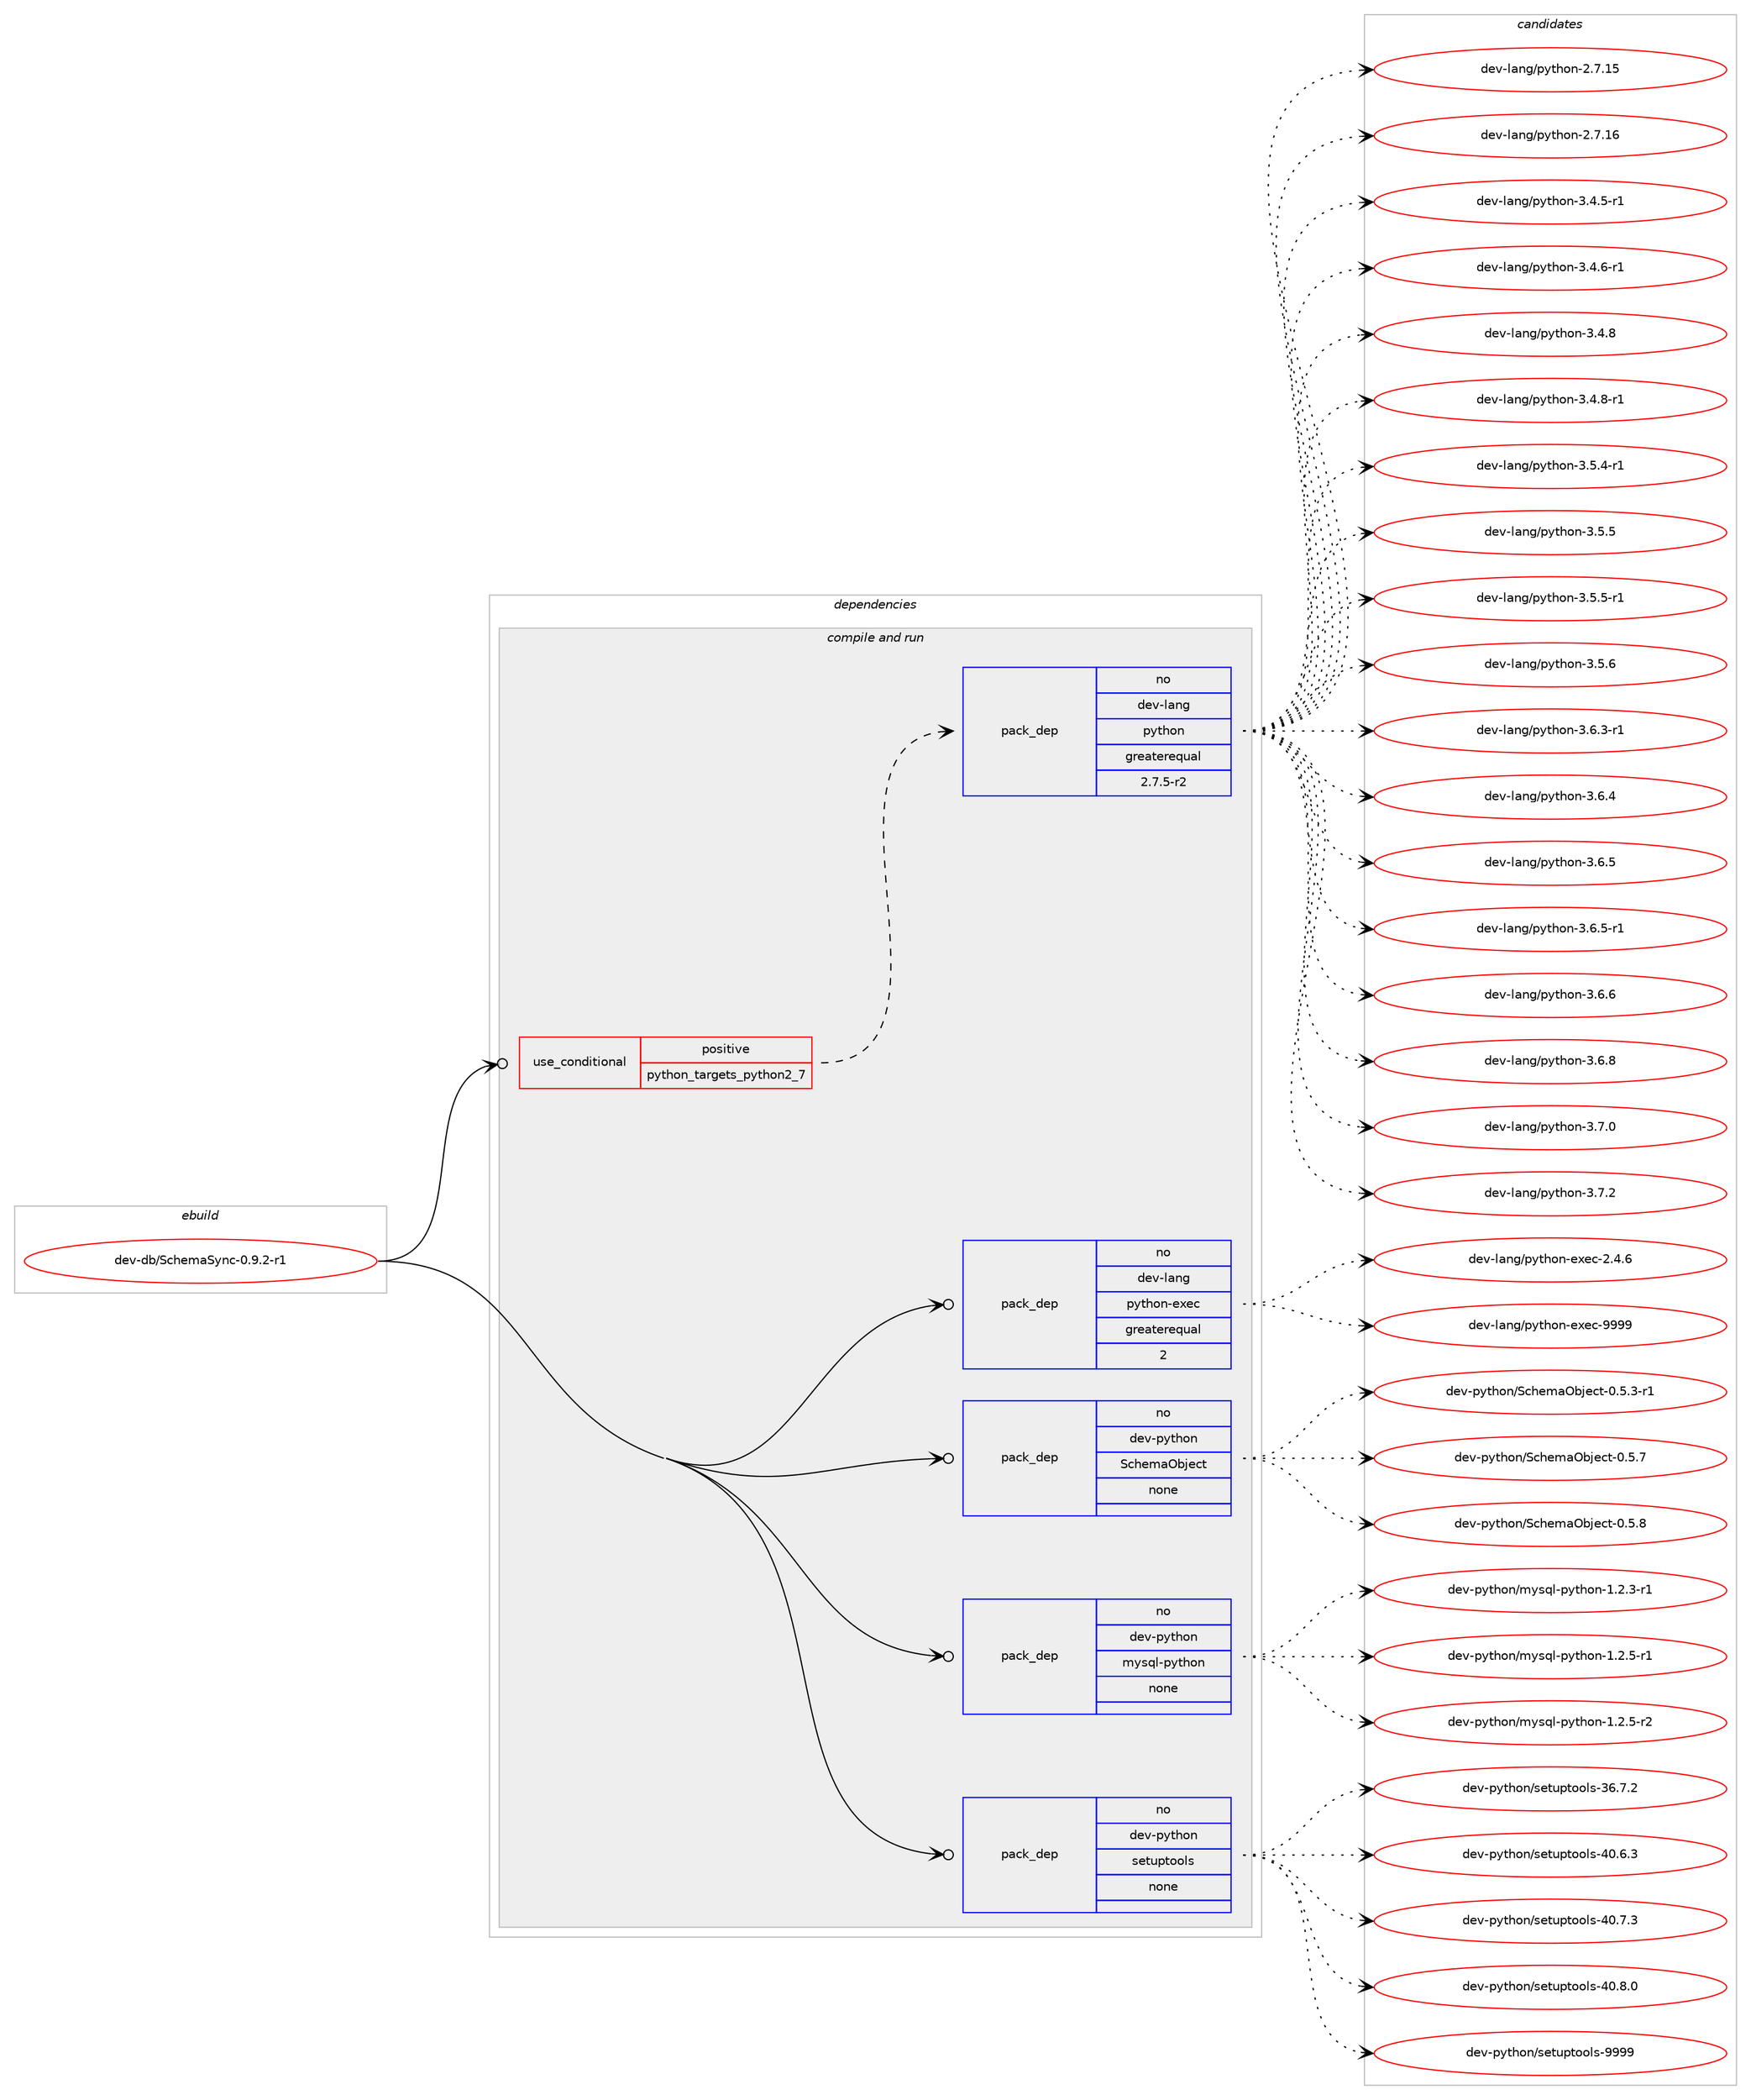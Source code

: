 digraph prolog {

# *************
# Graph options
# *************

newrank=true;
concentrate=true;
compound=true;
graph [rankdir=LR,fontname=Helvetica,fontsize=10,ranksep=1.5];#, ranksep=2.5, nodesep=0.2];
edge  [arrowhead=vee];
node  [fontname=Helvetica,fontsize=10];

# **********
# The ebuild
# **********

subgraph cluster_leftcol {
color=gray;
rank=same;
label=<<i>ebuild</i>>;
id [label="dev-db/SchemaSync-0.9.2-r1", color=red, width=4, href="../dev-db/SchemaSync-0.9.2-r1.svg"];
}

# ****************
# The dependencies
# ****************

subgraph cluster_midcol {
color=gray;
label=<<i>dependencies</i>>;
subgraph cluster_compile {
fillcolor="#eeeeee";
style=filled;
label=<<i>compile</i>>;
}
subgraph cluster_compileandrun {
fillcolor="#eeeeee";
style=filled;
label=<<i>compile and run</i>>;
subgraph cond356594 {
dependency1317649 [label=<<TABLE BORDER="0" CELLBORDER="1" CELLSPACING="0" CELLPADDING="4"><TR><TD ROWSPAN="3" CELLPADDING="10">use_conditional</TD></TR><TR><TD>positive</TD></TR><TR><TD>python_targets_python2_7</TD></TR></TABLE>>, shape=none, color=red];
subgraph pack940168 {
dependency1317650 [label=<<TABLE BORDER="0" CELLBORDER="1" CELLSPACING="0" CELLPADDING="4" WIDTH="220"><TR><TD ROWSPAN="6" CELLPADDING="30">pack_dep</TD></TR><TR><TD WIDTH="110">no</TD></TR><TR><TD>dev-lang</TD></TR><TR><TD>python</TD></TR><TR><TD>greaterequal</TD></TR><TR><TD>2.7.5-r2</TD></TR></TABLE>>, shape=none, color=blue];
}
dependency1317649:e -> dependency1317650:w [weight=20,style="dashed",arrowhead="vee"];
}
id:e -> dependency1317649:w [weight=20,style="solid",arrowhead="odotvee"];
subgraph pack940169 {
dependency1317651 [label=<<TABLE BORDER="0" CELLBORDER="1" CELLSPACING="0" CELLPADDING="4" WIDTH="220"><TR><TD ROWSPAN="6" CELLPADDING="30">pack_dep</TD></TR><TR><TD WIDTH="110">no</TD></TR><TR><TD>dev-lang</TD></TR><TR><TD>python-exec</TD></TR><TR><TD>greaterequal</TD></TR><TR><TD>2</TD></TR></TABLE>>, shape=none, color=blue];
}
id:e -> dependency1317651:w [weight=20,style="solid",arrowhead="odotvee"];
subgraph pack940170 {
dependency1317652 [label=<<TABLE BORDER="0" CELLBORDER="1" CELLSPACING="0" CELLPADDING="4" WIDTH="220"><TR><TD ROWSPAN="6" CELLPADDING="30">pack_dep</TD></TR><TR><TD WIDTH="110">no</TD></TR><TR><TD>dev-python</TD></TR><TR><TD>SchemaObject</TD></TR><TR><TD>none</TD></TR><TR><TD></TD></TR></TABLE>>, shape=none, color=blue];
}
id:e -> dependency1317652:w [weight=20,style="solid",arrowhead="odotvee"];
subgraph pack940171 {
dependency1317653 [label=<<TABLE BORDER="0" CELLBORDER="1" CELLSPACING="0" CELLPADDING="4" WIDTH="220"><TR><TD ROWSPAN="6" CELLPADDING="30">pack_dep</TD></TR><TR><TD WIDTH="110">no</TD></TR><TR><TD>dev-python</TD></TR><TR><TD>mysql-python</TD></TR><TR><TD>none</TD></TR><TR><TD></TD></TR></TABLE>>, shape=none, color=blue];
}
id:e -> dependency1317653:w [weight=20,style="solid",arrowhead="odotvee"];
subgraph pack940172 {
dependency1317654 [label=<<TABLE BORDER="0" CELLBORDER="1" CELLSPACING="0" CELLPADDING="4" WIDTH="220"><TR><TD ROWSPAN="6" CELLPADDING="30">pack_dep</TD></TR><TR><TD WIDTH="110">no</TD></TR><TR><TD>dev-python</TD></TR><TR><TD>setuptools</TD></TR><TR><TD>none</TD></TR><TR><TD></TD></TR></TABLE>>, shape=none, color=blue];
}
id:e -> dependency1317654:w [weight=20,style="solid",arrowhead="odotvee"];
}
subgraph cluster_run {
fillcolor="#eeeeee";
style=filled;
label=<<i>run</i>>;
}
}

# **************
# The candidates
# **************

subgraph cluster_choices {
rank=same;
color=gray;
label=<<i>candidates</i>>;

subgraph choice940168 {
color=black;
nodesep=1;
choice10010111845108971101034711212111610411111045504655464953 [label="dev-lang/python-2.7.15", color=red, width=4,href="../dev-lang/python-2.7.15.svg"];
choice10010111845108971101034711212111610411111045504655464954 [label="dev-lang/python-2.7.16", color=red, width=4,href="../dev-lang/python-2.7.16.svg"];
choice1001011184510897110103471121211161041111104551465246534511449 [label="dev-lang/python-3.4.5-r1", color=red, width=4,href="../dev-lang/python-3.4.5-r1.svg"];
choice1001011184510897110103471121211161041111104551465246544511449 [label="dev-lang/python-3.4.6-r1", color=red, width=4,href="../dev-lang/python-3.4.6-r1.svg"];
choice100101118451089711010347112121116104111110455146524656 [label="dev-lang/python-3.4.8", color=red, width=4,href="../dev-lang/python-3.4.8.svg"];
choice1001011184510897110103471121211161041111104551465246564511449 [label="dev-lang/python-3.4.8-r1", color=red, width=4,href="../dev-lang/python-3.4.8-r1.svg"];
choice1001011184510897110103471121211161041111104551465346524511449 [label="dev-lang/python-3.5.4-r1", color=red, width=4,href="../dev-lang/python-3.5.4-r1.svg"];
choice100101118451089711010347112121116104111110455146534653 [label="dev-lang/python-3.5.5", color=red, width=4,href="../dev-lang/python-3.5.5.svg"];
choice1001011184510897110103471121211161041111104551465346534511449 [label="dev-lang/python-3.5.5-r1", color=red, width=4,href="../dev-lang/python-3.5.5-r1.svg"];
choice100101118451089711010347112121116104111110455146534654 [label="dev-lang/python-3.5.6", color=red, width=4,href="../dev-lang/python-3.5.6.svg"];
choice1001011184510897110103471121211161041111104551465446514511449 [label="dev-lang/python-3.6.3-r1", color=red, width=4,href="../dev-lang/python-3.6.3-r1.svg"];
choice100101118451089711010347112121116104111110455146544652 [label="dev-lang/python-3.6.4", color=red, width=4,href="../dev-lang/python-3.6.4.svg"];
choice100101118451089711010347112121116104111110455146544653 [label="dev-lang/python-3.6.5", color=red, width=4,href="../dev-lang/python-3.6.5.svg"];
choice1001011184510897110103471121211161041111104551465446534511449 [label="dev-lang/python-3.6.5-r1", color=red, width=4,href="../dev-lang/python-3.6.5-r1.svg"];
choice100101118451089711010347112121116104111110455146544654 [label="dev-lang/python-3.6.6", color=red, width=4,href="../dev-lang/python-3.6.6.svg"];
choice100101118451089711010347112121116104111110455146544656 [label="dev-lang/python-3.6.8", color=red, width=4,href="../dev-lang/python-3.6.8.svg"];
choice100101118451089711010347112121116104111110455146554648 [label="dev-lang/python-3.7.0", color=red, width=4,href="../dev-lang/python-3.7.0.svg"];
choice100101118451089711010347112121116104111110455146554650 [label="dev-lang/python-3.7.2", color=red, width=4,href="../dev-lang/python-3.7.2.svg"];
dependency1317650:e -> choice10010111845108971101034711212111610411111045504655464953:w [style=dotted,weight="100"];
dependency1317650:e -> choice10010111845108971101034711212111610411111045504655464954:w [style=dotted,weight="100"];
dependency1317650:e -> choice1001011184510897110103471121211161041111104551465246534511449:w [style=dotted,weight="100"];
dependency1317650:e -> choice1001011184510897110103471121211161041111104551465246544511449:w [style=dotted,weight="100"];
dependency1317650:e -> choice100101118451089711010347112121116104111110455146524656:w [style=dotted,weight="100"];
dependency1317650:e -> choice1001011184510897110103471121211161041111104551465246564511449:w [style=dotted,weight="100"];
dependency1317650:e -> choice1001011184510897110103471121211161041111104551465346524511449:w [style=dotted,weight="100"];
dependency1317650:e -> choice100101118451089711010347112121116104111110455146534653:w [style=dotted,weight="100"];
dependency1317650:e -> choice1001011184510897110103471121211161041111104551465346534511449:w [style=dotted,weight="100"];
dependency1317650:e -> choice100101118451089711010347112121116104111110455146534654:w [style=dotted,weight="100"];
dependency1317650:e -> choice1001011184510897110103471121211161041111104551465446514511449:w [style=dotted,weight="100"];
dependency1317650:e -> choice100101118451089711010347112121116104111110455146544652:w [style=dotted,weight="100"];
dependency1317650:e -> choice100101118451089711010347112121116104111110455146544653:w [style=dotted,weight="100"];
dependency1317650:e -> choice1001011184510897110103471121211161041111104551465446534511449:w [style=dotted,weight="100"];
dependency1317650:e -> choice100101118451089711010347112121116104111110455146544654:w [style=dotted,weight="100"];
dependency1317650:e -> choice100101118451089711010347112121116104111110455146544656:w [style=dotted,weight="100"];
dependency1317650:e -> choice100101118451089711010347112121116104111110455146554648:w [style=dotted,weight="100"];
dependency1317650:e -> choice100101118451089711010347112121116104111110455146554650:w [style=dotted,weight="100"];
}
subgraph choice940169 {
color=black;
nodesep=1;
choice1001011184510897110103471121211161041111104510112010199455046524654 [label="dev-lang/python-exec-2.4.6", color=red, width=4,href="../dev-lang/python-exec-2.4.6.svg"];
choice10010111845108971101034711212111610411111045101120101994557575757 [label="dev-lang/python-exec-9999", color=red, width=4,href="../dev-lang/python-exec-9999.svg"];
dependency1317651:e -> choice1001011184510897110103471121211161041111104510112010199455046524654:w [style=dotted,weight="100"];
dependency1317651:e -> choice10010111845108971101034711212111610411111045101120101994557575757:w [style=dotted,weight="100"];
}
subgraph choice940170 {
color=black;
nodesep=1;
choice10010111845112121116104111110478399104101109977998106101991164548465346514511449 [label="dev-python/SchemaObject-0.5.3-r1", color=red, width=4,href="../dev-python/SchemaObject-0.5.3-r1.svg"];
choice1001011184511212111610411111047839910410110997799810610199116454846534655 [label="dev-python/SchemaObject-0.5.7", color=red, width=4,href="../dev-python/SchemaObject-0.5.7.svg"];
choice1001011184511212111610411111047839910410110997799810610199116454846534656 [label="dev-python/SchemaObject-0.5.8", color=red, width=4,href="../dev-python/SchemaObject-0.5.8.svg"];
dependency1317652:e -> choice10010111845112121116104111110478399104101109977998106101991164548465346514511449:w [style=dotted,weight="100"];
dependency1317652:e -> choice1001011184511212111610411111047839910410110997799810610199116454846534655:w [style=dotted,weight="100"];
dependency1317652:e -> choice1001011184511212111610411111047839910410110997799810610199116454846534656:w [style=dotted,weight="100"];
}
subgraph choice940171 {
color=black;
nodesep=1;
choice1001011184511212111610411111047109121115113108451121211161041111104549465046514511449 [label="dev-python/mysql-python-1.2.3-r1", color=red, width=4,href="../dev-python/mysql-python-1.2.3-r1.svg"];
choice1001011184511212111610411111047109121115113108451121211161041111104549465046534511449 [label="dev-python/mysql-python-1.2.5-r1", color=red, width=4,href="../dev-python/mysql-python-1.2.5-r1.svg"];
choice1001011184511212111610411111047109121115113108451121211161041111104549465046534511450 [label="dev-python/mysql-python-1.2.5-r2", color=red, width=4,href="../dev-python/mysql-python-1.2.5-r2.svg"];
dependency1317653:e -> choice1001011184511212111610411111047109121115113108451121211161041111104549465046514511449:w [style=dotted,weight="100"];
dependency1317653:e -> choice1001011184511212111610411111047109121115113108451121211161041111104549465046534511449:w [style=dotted,weight="100"];
dependency1317653:e -> choice1001011184511212111610411111047109121115113108451121211161041111104549465046534511450:w [style=dotted,weight="100"];
}
subgraph choice940172 {
color=black;
nodesep=1;
choice100101118451121211161041111104711510111611711211611111110811545515446554650 [label="dev-python/setuptools-36.7.2", color=red, width=4,href="../dev-python/setuptools-36.7.2.svg"];
choice100101118451121211161041111104711510111611711211611111110811545524846544651 [label="dev-python/setuptools-40.6.3", color=red, width=4,href="../dev-python/setuptools-40.6.3.svg"];
choice100101118451121211161041111104711510111611711211611111110811545524846554651 [label="dev-python/setuptools-40.7.3", color=red, width=4,href="../dev-python/setuptools-40.7.3.svg"];
choice100101118451121211161041111104711510111611711211611111110811545524846564648 [label="dev-python/setuptools-40.8.0", color=red, width=4,href="../dev-python/setuptools-40.8.0.svg"];
choice10010111845112121116104111110471151011161171121161111111081154557575757 [label="dev-python/setuptools-9999", color=red, width=4,href="../dev-python/setuptools-9999.svg"];
dependency1317654:e -> choice100101118451121211161041111104711510111611711211611111110811545515446554650:w [style=dotted,weight="100"];
dependency1317654:e -> choice100101118451121211161041111104711510111611711211611111110811545524846544651:w [style=dotted,weight="100"];
dependency1317654:e -> choice100101118451121211161041111104711510111611711211611111110811545524846554651:w [style=dotted,weight="100"];
dependency1317654:e -> choice100101118451121211161041111104711510111611711211611111110811545524846564648:w [style=dotted,weight="100"];
dependency1317654:e -> choice10010111845112121116104111110471151011161171121161111111081154557575757:w [style=dotted,weight="100"];
}
}

}
